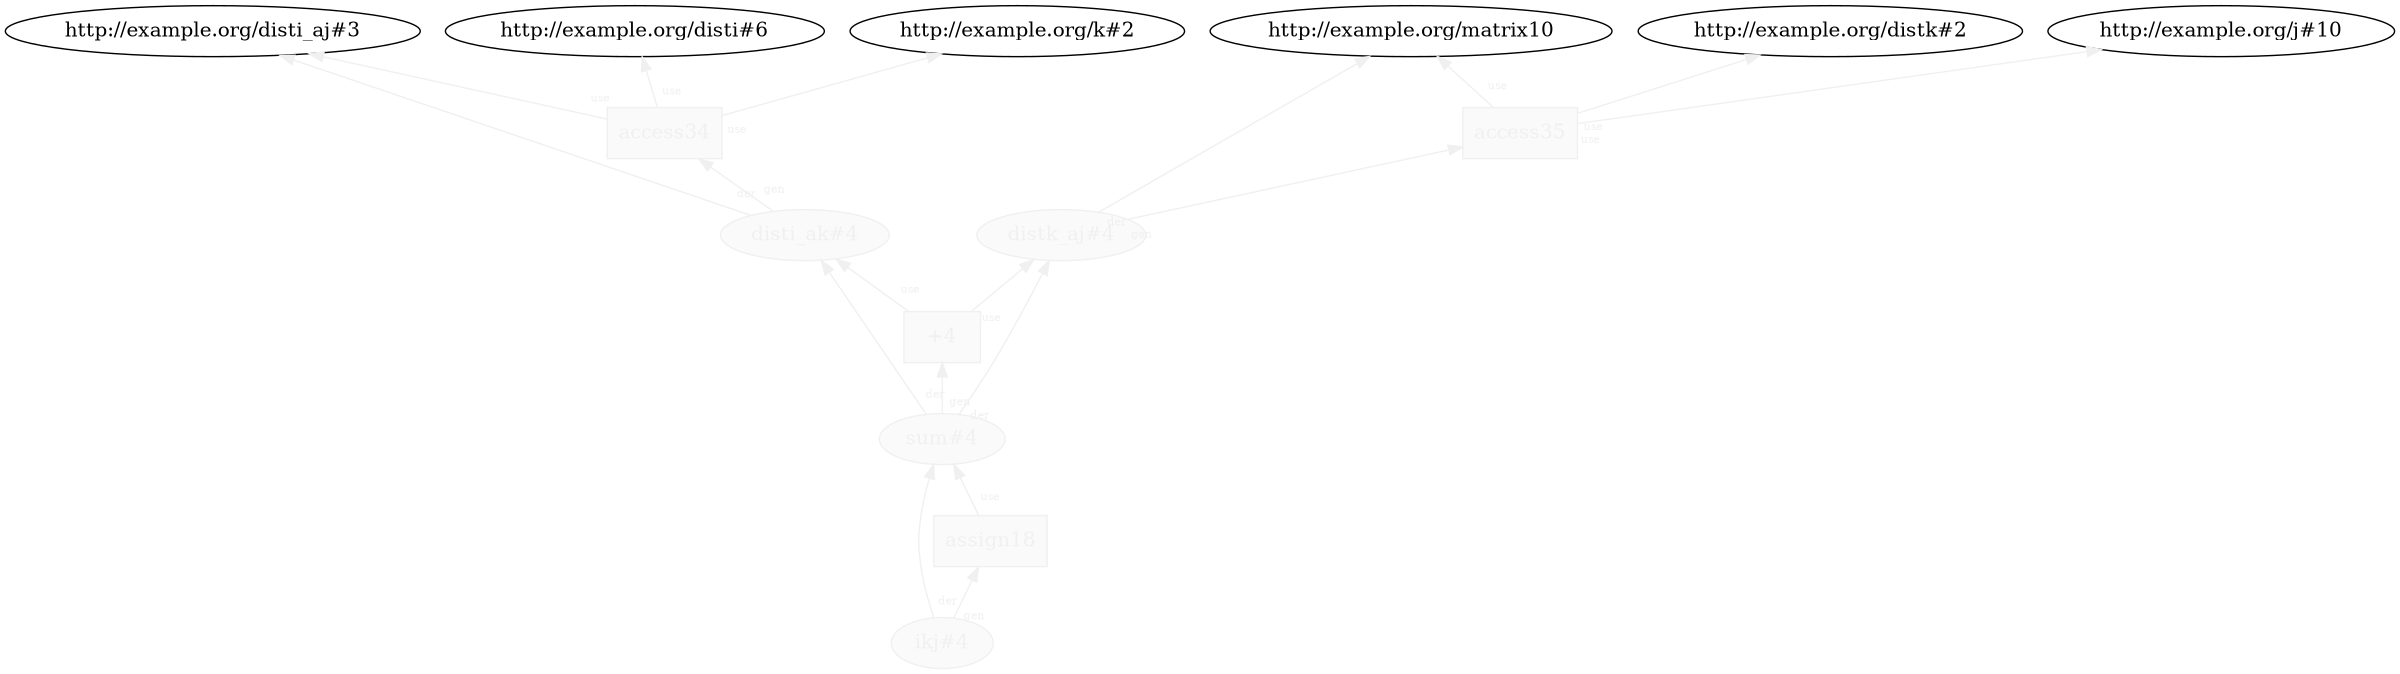 digraph "PROV" { size="16,12"; rankdir="BT";
"http://example.org/disti_ak#4" [fillcolor="#FAFAFA",color="#F0F0F0",style="filled",hide="true",fontcolor="#F0F0F0",label="disti_ak#4",URL="http://example.org/disti_ak#4"]
"http://example.org/access34" [fillcolor="#FAFAFA",color="#F0F0F0",shape="polygon",sides="4",style="filled",hide="true",fontcolor="#F0F0F0",label="access34",URL="http://example.org/access34"]
"http://example.org/access34" -> "http://example.org/disti_aj#3" [labelfontsize="8",labeldistance="1.5",labelangle="60.0",rotation="20",taillabel="use",hide="true",fontcolor="#F0F0F0",color="#F0F0F0"]
"http://example.org/disti_ak#4" -> "http://example.org/disti_aj#3" [labelfontsize="8",labeldistance="1.5",labelangle="60.0",rotation="20",taillabel="der",hide="true",fontcolor="#F0F0F0",color="#F0F0F0"]
"http://example.org/disti_ak#4" -> "http://example.org/access34" [labelfontsize="8",labeldistance="1.5",labelangle="60.0",rotation="20",taillabel="gen",hide="true",fontcolor="#F0F0F0",color="#F0F0F0"]
"http://example.org/access34" -> "http://example.org/disti#6" [labelfontsize="8",labeldistance="1.5",labelangle="60.0",rotation="20",taillabel="use",hide="true",fontcolor="#F0F0F0",color="#F0F0F0"]
"http://example.org/access34" -> "http://example.org/k#2" [labelfontsize="8",labeldistance="1.5",labelangle="60.0",rotation="20",taillabel="use",hide="true",fontcolor="#F0F0F0",color="#F0F0F0"]
"http://example.org/distk_aj#4" [fillcolor="#FAFAFA",color="#F0F0F0",style="filled",hide="true",fontcolor="#F0F0F0",label="distk_aj#4",URL="http://example.org/distk_aj#4"]
"http://example.org/access35" [fillcolor="#FAFAFA",color="#F0F0F0",shape="polygon",sides="4",style="filled",hide="true",fontcolor="#F0F0F0",label="access35",URL="http://example.org/access35"]
"http://example.org/access35" -> "http://example.org/matrix10" [labelfontsize="8",labeldistance="1.5",labelangle="60.0",rotation="20",taillabel="use",hide="true",fontcolor="#F0F0F0",color="#F0F0F0"]
"http://example.org/distk_aj#4" -> "http://example.org/matrix10" [labelfontsize="8",labeldistance="1.5",labelangle="60.0",rotation="20",taillabel="der",hide="true",fontcolor="#F0F0F0",color="#F0F0F0"]
"http://example.org/distk_aj#4" -> "http://example.org/access35" [labelfontsize="8",labeldistance="1.5",labelangle="60.0",rotation="20",taillabel="gen",hide="true",fontcolor="#F0F0F0",color="#F0F0F0"]
"http://example.org/access35" -> "http://example.org/distk#2" [labelfontsize="8",labeldistance="1.5",labelangle="60.0",rotation="20",taillabel="use",hide="true",fontcolor="#F0F0F0",color="#F0F0F0"]
"http://example.org/access35" -> "http://example.org/j#10" [labelfontsize="8",labeldistance="1.5",labelangle="60.0",rotation="20",taillabel="use",hide="true",fontcolor="#F0F0F0",color="#F0F0F0"]
"http://example.org/sum#4" [fillcolor="#FAFAFA",color="#F0F0F0",style="filled",hide="true",fontcolor="#F0F0F0",label="sum#4",URL="http://example.org/sum#4"]
"http://example.org/+4" [fillcolor="#FAFAFA",color="#F0F0F0",shape="polygon",sides="4",style="filled",hide="true",fontcolor="#F0F0F0",label="+4",URL="http://example.org/+4"]
"http://example.org/+4" -> "http://example.org/disti_ak#4" [labelfontsize="8",labeldistance="1.5",labelangle="60.0",rotation="20",taillabel="use",hide="true",fontcolor="#F0F0F0",color="#F0F0F0"]
"http://example.org/sum#4" -> "http://example.org/disti_ak#4" [labelfontsize="8",labeldistance="1.5",labelangle="60.0",rotation="20",taillabel="der",hide="true",fontcolor="#F0F0F0",color="#F0F0F0"]
"http://example.org/+4" -> "http://example.org/distk_aj#4" [labelfontsize="8",labeldistance="1.5",labelangle="60.0",rotation="20",taillabel="use",hide="true",fontcolor="#F0F0F0",color="#F0F0F0"]
"http://example.org/sum#4" -> "http://example.org/distk_aj#4" [labelfontsize="8",labeldistance="1.5",labelangle="60.0",rotation="20",taillabel="der",hide="true",fontcolor="#F0F0F0",color="#F0F0F0"]
"http://example.org/sum#4" -> "http://example.org/+4" [labelfontsize="8",labeldistance="1.5",labelangle="60.0",rotation="20",taillabel="gen",hide="true",fontcolor="#F0F0F0",color="#F0F0F0"]
"http://example.org/ikj#4" [fillcolor="#FAFAFA",color="#F0F0F0",style="filled",hide="true",fontcolor="#F0F0F0",label="ikj#4",URL="http://example.org/ikj#4"]
"http://example.org/assign18" [fillcolor="#FAFAFA",color="#F0F0F0",shape="polygon",sides="4",style="filled",hide="true",fontcolor="#F0F0F0",label="assign18",URL="http://example.org/assign18"]
"http://example.org/assign18" -> "http://example.org/sum#4" [labelfontsize="8",labeldistance="1.5",labelangle="60.0",rotation="20",taillabel="use",hide="true",fontcolor="#F0F0F0",color="#F0F0F0"]
"http://example.org/ikj#4" -> "http://example.org/sum#4" [labelfontsize="8",labeldistance="1.5",labelangle="60.0",rotation="20",taillabel="der",hide="true",fontcolor="#F0F0F0",color="#F0F0F0"]
"http://example.org/ikj#4" -> "http://example.org/assign18" [labelfontsize="8",labeldistance="1.5",labelangle="60.0",rotation="20",taillabel="gen",hide="true",fontcolor="#F0F0F0",color="#F0F0F0"]
}